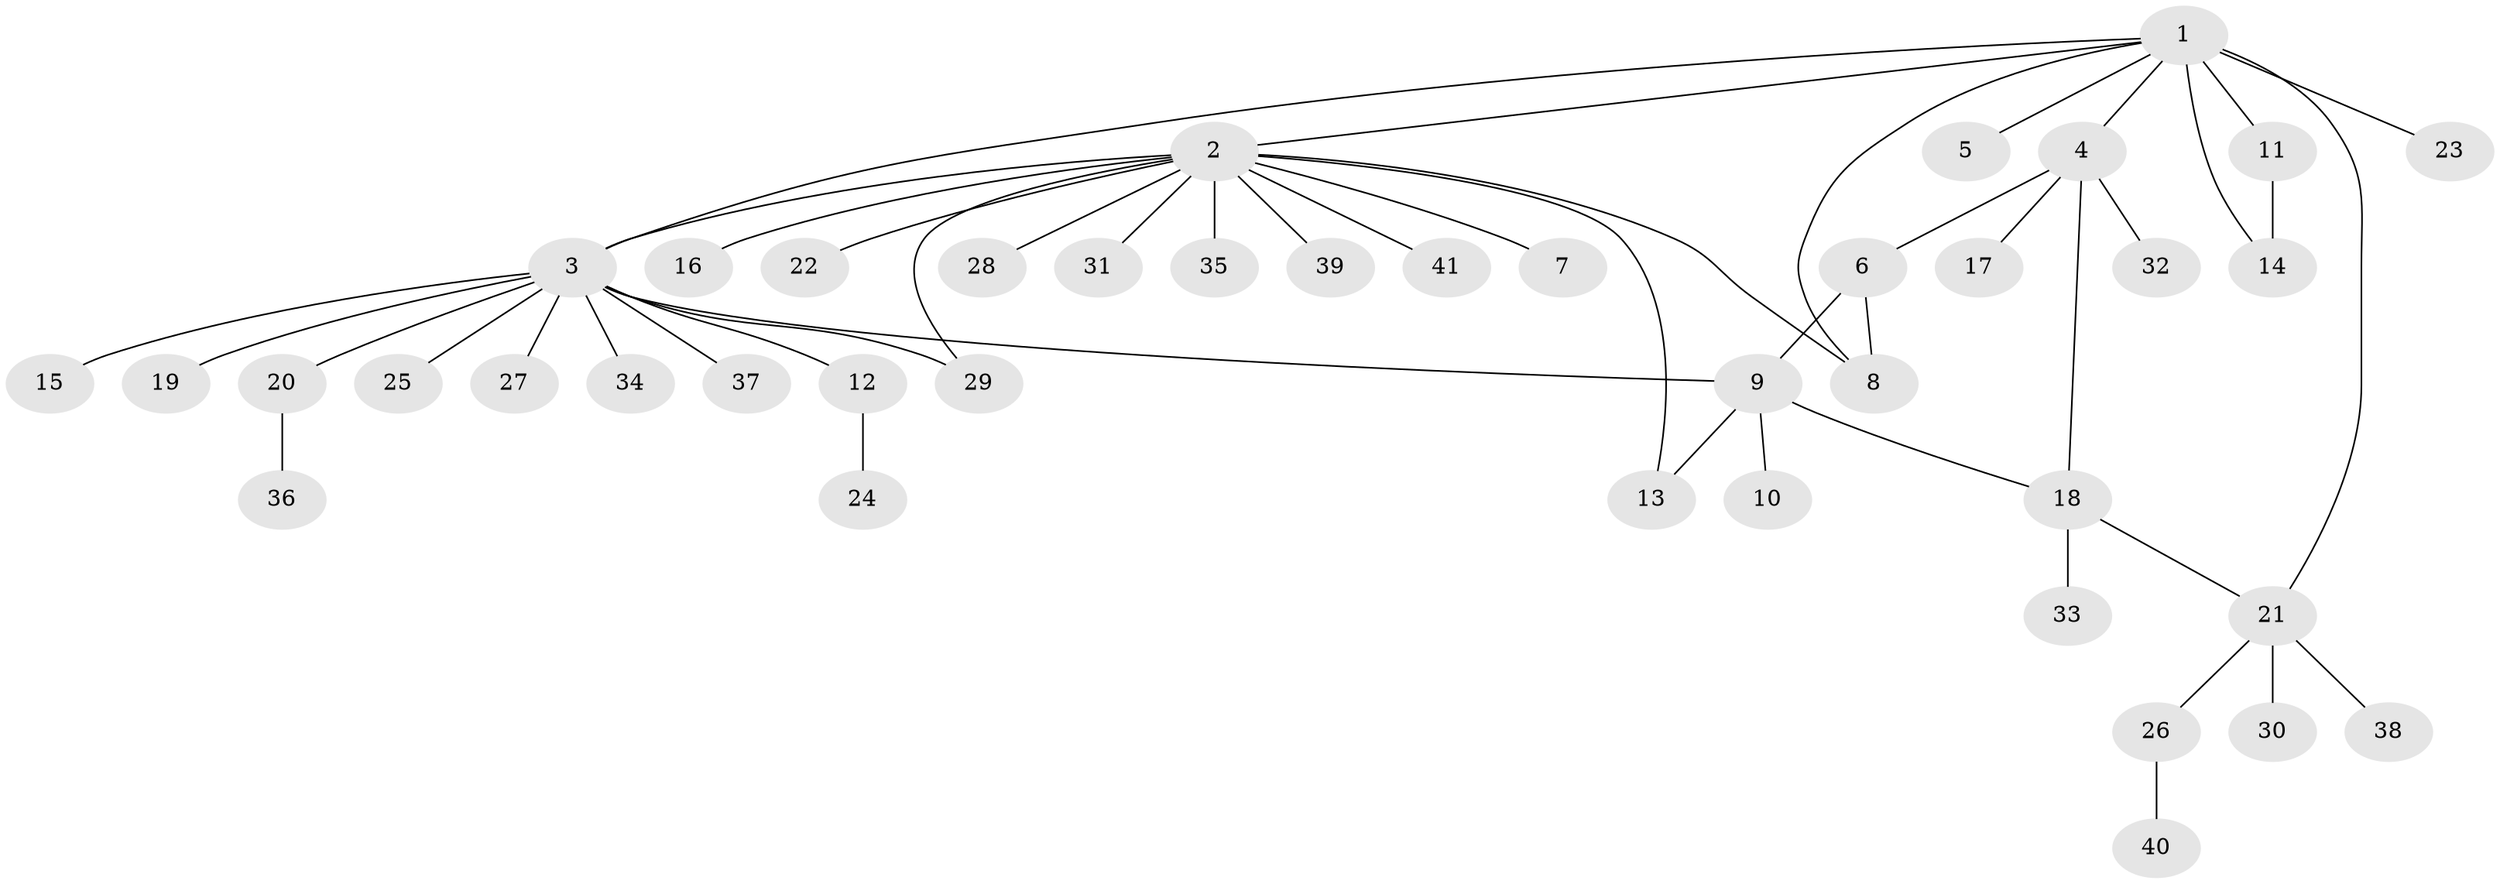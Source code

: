 // original degree distribution, {15: 0.029850746268656716, 14: 0.014925373134328358, 7: 0.029850746268656716, 2: 0.22388059701492538, 6: 0.014925373134328358, 1: 0.5970149253731343, 4: 0.029850746268656716, 5: 0.029850746268656716, 3: 0.029850746268656716}
// Generated by graph-tools (version 1.1) at 2025/50/03/04/25 22:50:42]
// undirected, 41 vertices, 49 edges
graph export_dot {
  node [color=gray90,style=filled];
  1;
  2;
  3;
  4;
  5;
  6;
  7;
  8;
  9;
  10;
  11;
  12;
  13;
  14;
  15;
  16;
  17;
  18;
  19;
  20;
  21;
  22;
  23;
  24;
  25;
  26;
  27;
  28;
  29;
  30;
  31;
  32;
  33;
  34;
  35;
  36;
  37;
  38;
  39;
  40;
  41;
  1 -- 2 [weight=1.0];
  1 -- 3 [weight=1.0];
  1 -- 4 [weight=1.0];
  1 -- 5 [weight=1.0];
  1 -- 8 [weight=1.0];
  1 -- 11 [weight=1.0];
  1 -- 14 [weight=2.0];
  1 -- 21 [weight=1.0];
  1 -- 23 [weight=4.0];
  2 -- 3 [weight=1.0];
  2 -- 7 [weight=1.0];
  2 -- 8 [weight=1.0];
  2 -- 13 [weight=1.0];
  2 -- 16 [weight=1.0];
  2 -- 22 [weight=1.0];
  2 -- 28 [weight=1.0];
  2 -- 29 [weight=1.0];
  2 -- 31 [weight=1.0];
  2 -- 35 [weight=1.0];
  2 -- 39 [weight=1.0];
  2 -- 41 [weight=1.0];
  3 -- 9 [weight=1.0];
  3 -- 12 [weight=1.0];
  3 -- 15 [weight=1.0];
  3 -- 19 [weight=1.0];
  3 -- 20 [weight=1.0];
  3 -- 25 [weight=1.0];
  3 -- 27 [weight=1.0];
  3 -- 29 [weight=1.0];
  3 -- 34 [weight=1.0];
  3 -- 37 [weight=1.0];
  4 -- 6 [weight=1.0];
  4 -- 17 [weight=1.0];
  4 -- 18 [weight=1.0];
  4 -- 32 [weight=1.0];
  6 -- 8 [weight=1.0];
  6 -- 9 [weight=3.0];
  9 -- 10 [weight=1.0];
  9 -- 13 [weight=1.0];
  9 -- 18 [weight=1.0];
  11 -- 14 [weight=3.0];
  12 -- 24 [weight=1.0];
  18 -- 21 [weight=1.0];
  18 -- 33 [weight=1.0];
  20 -- 36 [weight=1.0];
  21 -- 26 [weight=1.0];
  21 -- 30 [weight=1.0];
  21 -- 38 [weight=1.0];
  26 -- 40 [weight=1.0];
}
